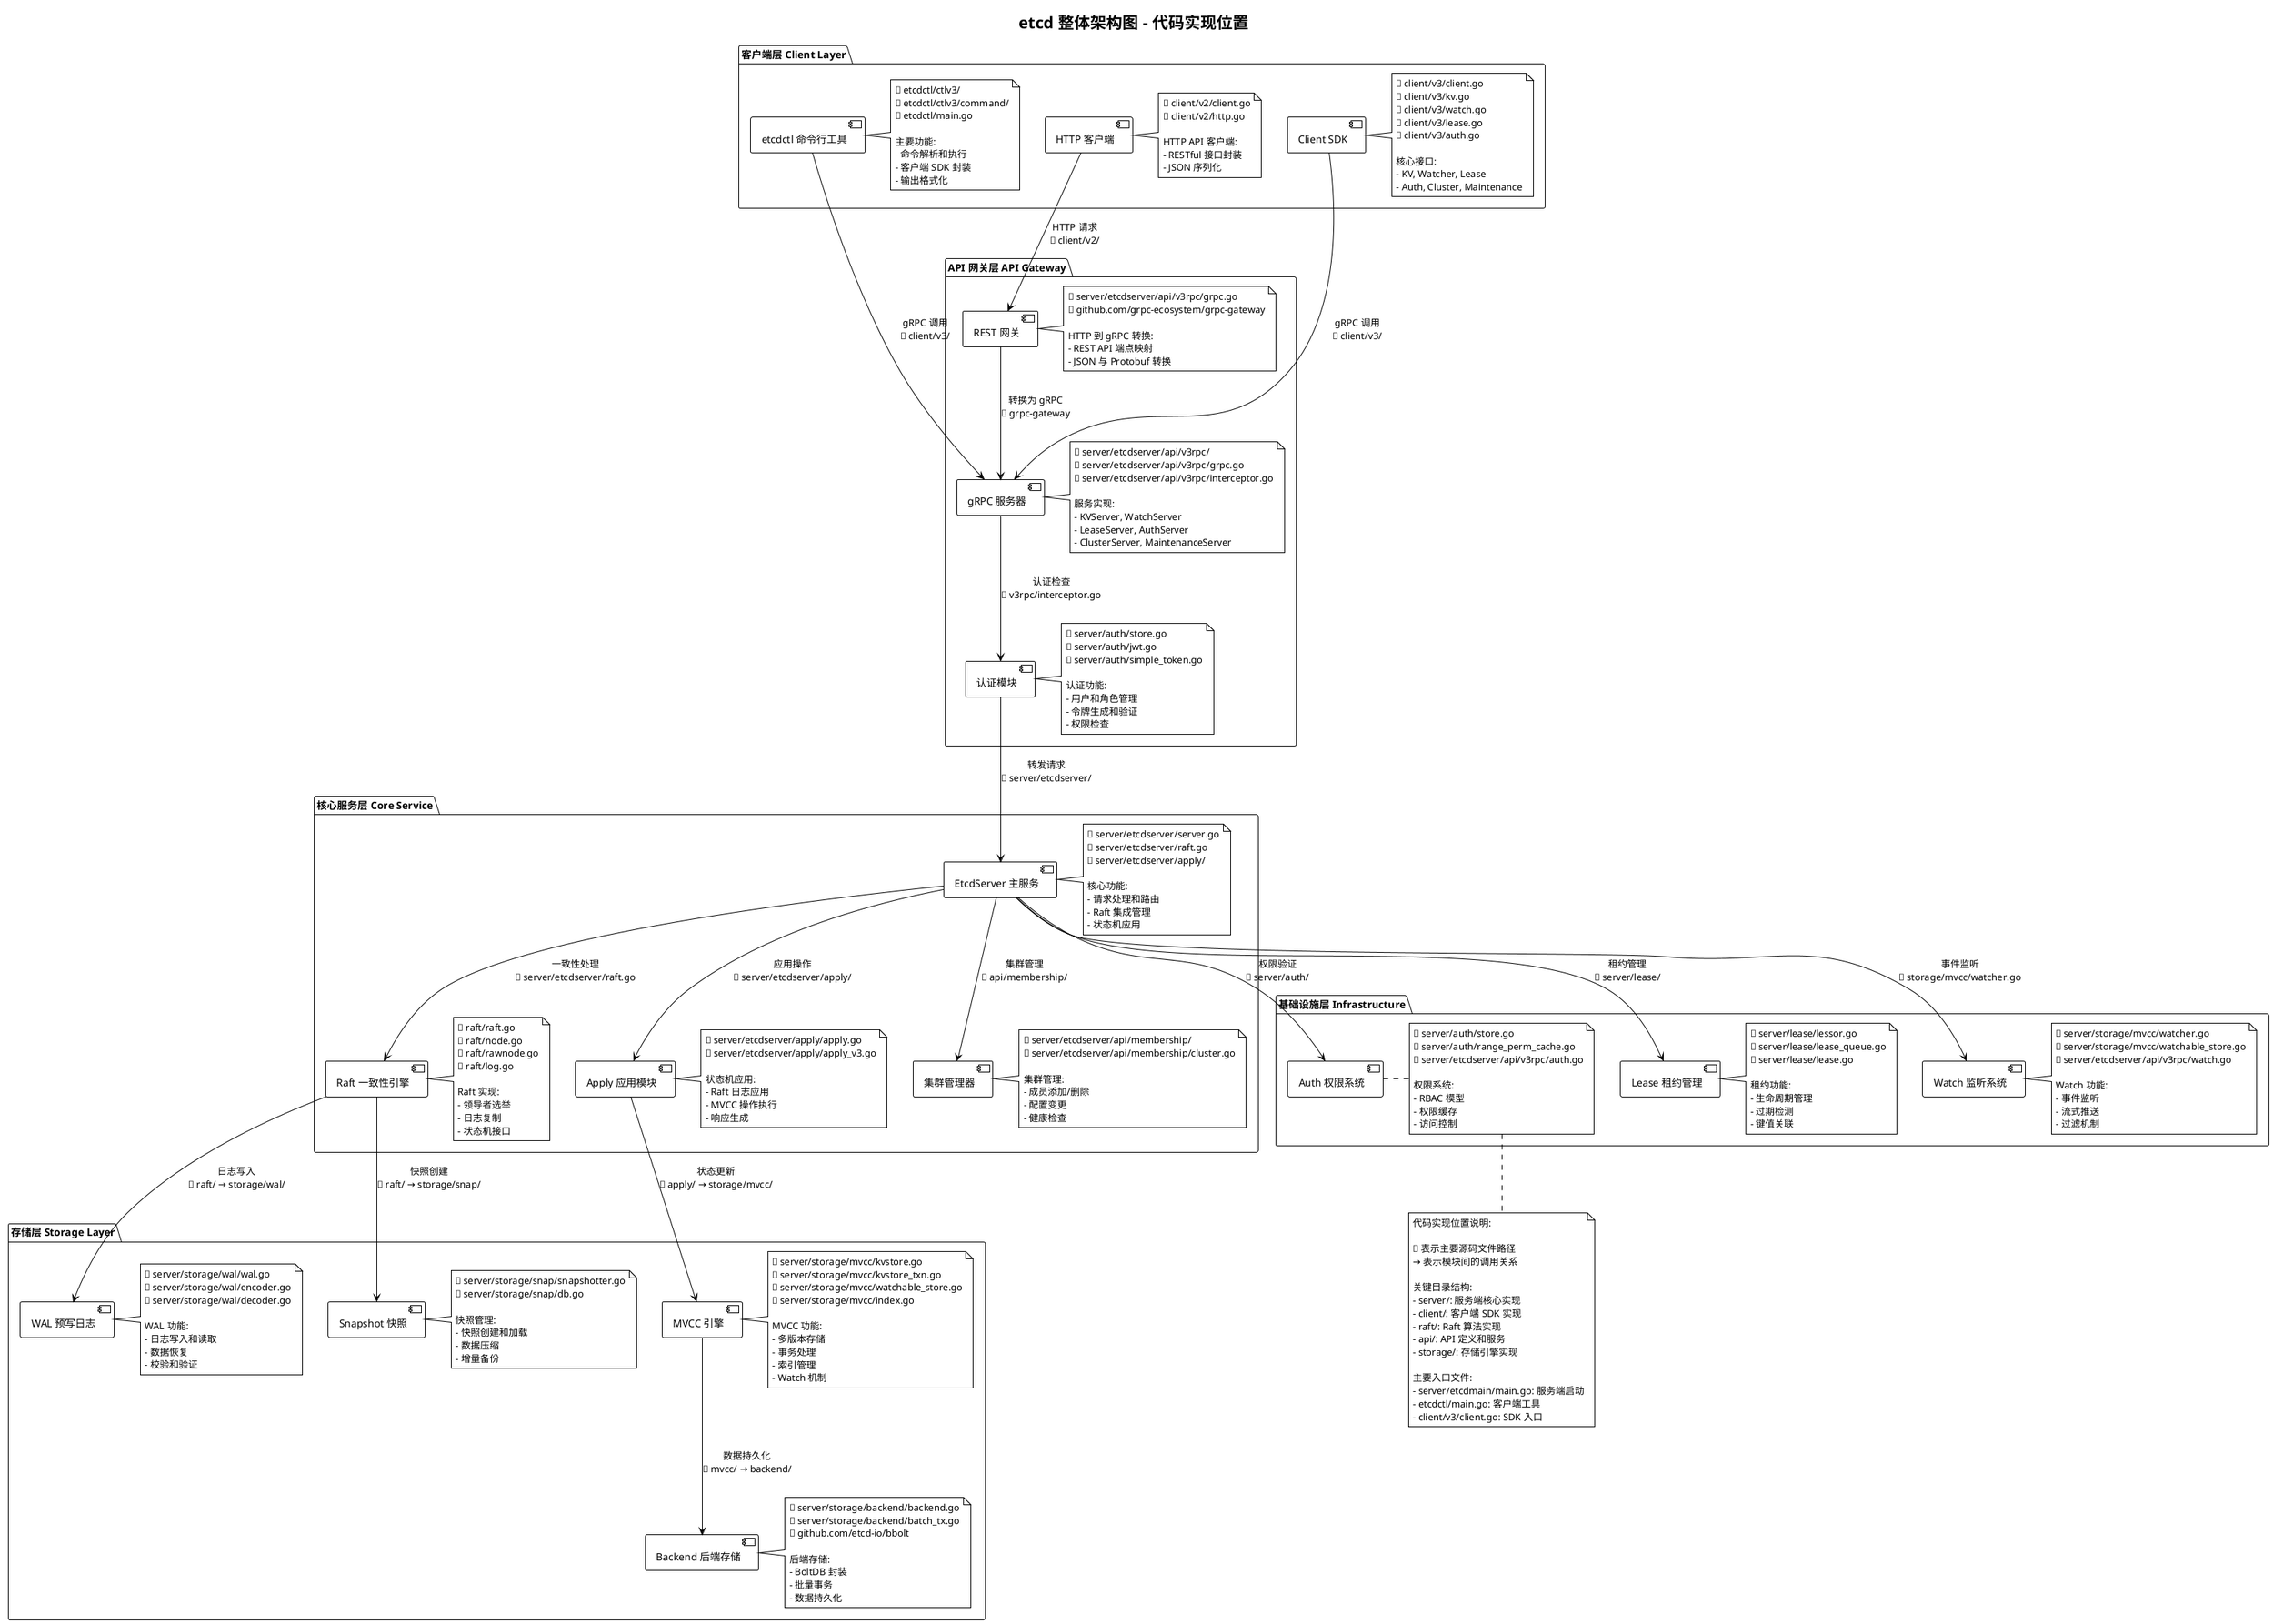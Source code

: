 @startuml etcd-overall-architecture-code
!theme plain
title etcd 整体架构图 - 代码实现位置

package "客户端层 Client Layer" {
  [etcdctl 命令行工具] as CLI
  note right of CLI
    📁 etcdctl/ctlv3/
    📁 etcdctl/ctlv3/command/
    📁 etcdctl/main.go
    
    主要功能:
    - 命令解析和执行
    - 客户端 SDK 封装
    - 输出格式化
  end note
  
  [Client SDK] as SDK
  note right of SDK
    📁 client/v3/client.go
    📁 client/v3/kv.go
    📁 client/v3/watch.go
    📁 client/v3/lease.go
    📁 client/v3/auth.go
    
    核心接口:
    - KV, Watcher, Lease
    - Auth, Cluster, Maintenance
  end note
  
  [HTTP 客户端] as HTTP
  note right of HTTP
    📁 client/v2/client.go
    📁 client/v2/http.go
    
    HTTP API 客户端:
    - RESTful 接口封装
    - JSON 序列化
  end note
}

package "API 网关层 API Gateway" {
  [gRPC 服务器] as GRPC
  note right of GRPC
    📁 server/etcdserver/api/v3rpc/
    📁 server/etcdserver/api/v3rpc/grpc.go
    📁 server/etcdserver/api/v3rpc/interceptor.go
    
    服务实现:
    - KVServer, WatchServer
    - LeaseServer, AuthServer
    - ClusterServer, MaintenanceServer
  end note
  
  [REST 网关] as REST
  note right of REST
    📁 server/etcdserver/api/v3rpc/grpc.go
    📁 github.com/grpc-ecosystem/grpc-gateway
    
    HTTP 到 gRPC 转换:
    - REST API 端点映射
    - JSON 与 Protobuf 转换
  end note
  
  [认证模块] as AUTH
  note right of AUTH
    📁 server/auth/store.go
    📁 server/auth/jwt.go
    📁 server/auth/simple_token.go
    
    认证功能:
    - 用户和角色管理
    - 令牌生成和验证
    - 权限检查
  end note
}

package "核心服务层 Core Service" {
  [EtcdServer 主服务] as ETCD
  note right of ETCD
    📁 server/etcdserver/server.go
    📁 server/etcdserver/raft.go
    📁 server/etcdserver/apply/
    
    核心功能:
    - 请求处理和路由
    - Raft 集成管理
    - 状态机应用
  end note
  
  [Raft 一致性引擎] as RAFT
  note right of RAFT
    📁 raft/raft.go
    📁 raft/node.go
    📁 raft/rawnode.go
    📁 raft/log.go
    
    Raft 实现:
    - 领导者选举
    - 日志复制
    - 状态机接口
  end note
  
  [Apply 应用模块] as APPLY
  note right of APPLY
    📁 server/etcdserver/apply/apply.go
    📁 server/etcdserver/apply/apply_v3.go
    
    状态机应用:
    - Raft 日志应用
    - MVCC 操作执行
    - 响应生成
  end note
  
  [集群管理器] as CLUSTER
  note right of CLUSTER
    📁 server/etcdserver/api/membership/
    📁 server/etcdserver/api/membership/cluster.go
    
    集群管理:
    - 成员添加/删除
    - 配置变更
    - 健康检查
  end note
}

package "存储层 Storage Layer" {
  [MVCC 引擎] as MVCC
  note right of MVCC
    📁 server/storage/mvcc/kvstore.go
    📁 server/storage/mvcc/kvstore_txn.go
    📁 server/storage/mvcc/watchable_store.go
    📁 server/storage/mvcc/index.go
    
    MVCC 功能:
    - 多版本存储
    - 事务处理
    - 索引管理
    - Watch 机制
  end note
  
  [Backend 后端存储] as BACKEND
  note right of BACKEND
    📁 server/storage/backend/backend.go
    📁 server/storage/backend/batch_tx.go
    📁 github.com/etcd-io/bbolt
    
    后端存储:
    - BoltDB 封装
    - 批量事务
    - 数据持久化
  end note
  
  [WAL 预写日志] as WAL
  note right of WAL
    📁 server/storage/wal/wal.go
    📁 server/storage/wal/encoder.go
    📁 server/storage/wal/decoder.go
    
    WAL 功能:
    - 日志写入和读取
    - 数据恢复
    - 校验和验证
  end note
  
  [Snapshot 快照] as SNAP
  note right of SNAP
    📁 server/storage/snap/snapshotter.go
    📁 server/storage/snap/db.go
    
    快照管理:
    - 快照创建和加载
    - 数据压缩
    - 增量备份
  end note
}

package "基础设施层 Infrastructure" {
  [Lease 租约管理] as LEASE
  note right of LEASE
    📁 server/lease/lessor.go
    📁 server/lease/lease_queue.go
    📁 server/lease/lease.go
    
    租约功能:
    - 生命周期管理
    - 过期检测
    - 键值关联
  end note
  
  [Watch 监听系统] as WATCH
  note right of WATCH
    📁 server/storage/mvcc/watcher.go
    📁 server/storage/mvcc/watchable_store.go
    📁 server/etcdserver/api/v3rpc/watch.go
    
    Watch 功能:
    - 事件监听
    - 流式推送
    - 过滤机制
  end note
  
  [Auth 权限系统] as AUTHSYS
  note right of AUTHSYS
    📁 server/auth/store.go
    📁 server/auth/range_perm_cache.go
    📁 server/etcdserver/api/v3rpc/auth.go
    
    权限系统:
    - RBAC 模型
    - 权限缓存
    - 访问控制
  end note
}

' 客户端到API层的连接
CLI --> GRPC : gRPC 调用\n📁 client/v3/
SDK --> GRPC : gRPC 调用\n📁 client/v3/
HTTP --> REST : HTTP 请求\n📁 client/v2/
REST --> GRPC : 转换为 gRPC\n📁 grpc-gateway

' API层到核心层的连接
GRPC --> AUTH : 认证检查\n📁 v3rpc/interceptor.go
AUTH --> ETCD : 转发请求\n📁 server/etcdserver/
ETCD --> RAFT : 一致性处理\n📁 server/etcdserver/raft.go
ETCD --> APPLY : 应用操作\n📁 server/etcdserver/apply/
ETCD --> CLUSTER : 集群管理\n📁 api/membership/

' 核心层到存储层的连接
RAFT --> WAL : 日志写入\n📁 raft/ → storage/wal/
APPLY --> MVCC : 状态更新\n📁 apply/ → storage/mvcc/
MVCC --> BACKEND : 数据持久化\n📁 mvcc/ → backend/
RAFT --> SNAP : 快照创建\n📁 raft/ → storage/snap/

' 基础设施连接
ETCD --> LEASE : 租约管理\n📁 server/lease/
ETCD --> WATCH : 事件监听\n📁 storage/mvcc/watcher.go
ETCD --> AUTHSYS : 权限验证\n📁 server/auth/

note bottom
  代码实现位置说明:
  
  📁 表示主要源码文件路径
  → 表示模块间的调用关系
  
  关键目录结构:
  - server/: 服务端核心实现
  - client/: 客户端 SDK 实现
  - raft/: Raft 算法实现
  - api/: API 定义和服务
  - storage/: 存储引擎实现
  
  主要入口文件:
  - server/etcdmain/main.go: 服务端启动
  - etcdctl/main.go: 客户端工具
  - client/v3/client.go: SDK 入口
end note

@enduml
